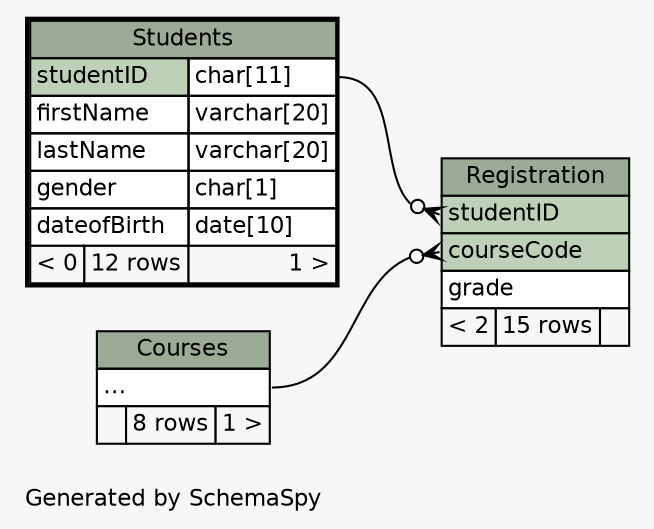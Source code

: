 // dot 2.30.1 on Linux 3.10.0-229.11.1.el7.x86_64
// SchemaSpy rev 590
digraph "twoDegreesRelationshipsDiagram" {
  graph [
    rankdir="RL"
    bgcolor="#f7f7f7"
    label="\nGenerated by SchemaSpy"
    labeljust="l"
    nodesep="0.18"
    ranksep="0.46"
    fontname="Helvetica"
    fontsize="11"
  ];
  node [
    fontname="Helvetica"
    fontsize="11"
    shape="plaintext"
  ];
  edge [
    arrowsize="0.8"
  ];
  "Registration":"courseCode":w -> "Courses":"elipses":e [arrowhead=none dir=back arrowtail=crowodot];
  "Registration":"studentID":w -> "Students":"studentID.type":e [arrowhead=none dir=back arrowtail=crowodot];
  "Courses" [
    label=<
    <TABLE BORDER="0" CELLBORDER="1" CELLSPACING="0" BGCOLOR="#ffffff">
      <TR><TD COLSPAN="3" BGCOLOR="#9bab96" ALIGN="CENTER">Courses</TD></TR>
      <TR><TD PORT="elipses" COLSPAN="3" ALIGN="LEFT">...</TD></TR>
      <TR><TD ALIGN="LEFT" BGCOLOR="#f7f7f7">  </TD><TD ALIGN="RIGHT" BGCOLOR="#f7f7f7">8 rows</TD><TD ALIGN="RIGHT" BGCOLOR="#f7f7f7">1 &gt;</TD></TR>
    </TABLE>>
    URL="Courses.html"
    tooltip="Courses"
  ];
  "Registration" [
    label=<
    <TABLE BORDER="0" CELLBORDER="1" CELLSPACING="0" BGCOLOR="#ffffff">
      <TR><TD COLSPAN="3" BGCOLOR="#9bab96" ALIGN="CENTER">Registration</TD></TR>
      <TR><TD PORT="studentID" COLSPAN="3" BGCOLOR="#bed1b8" ALIGN="LEFT">studentID</TD></TR>
      <TR><TD PORT="courseCode" COLSPAN="3" BGCOLOR="#bed1b8" ALIGN="LEFT">courseCode</TD></TR>
      <TR><TD PORT="grade" COLSPAN="3" ALIGN="LEFT">grade</TD></TR>
      <TR><TD ALIGN="LEFT" BGCOLOR="#f7f7f7">&lt; 2</TD><TD ALIGN="RIGHT" BGCOLOR="#f7f7f7">15 rows</TD><TD ALIGN="RIGHT" BGCOLOR="#f7f7f7">  </TD></TR>
    </TABLE>>
    URL="Registration.html"
    tooltip="Registration"
  ];
  "Students" [
    label=<
    <TABLE BORDER="2" CELLBORDER="1" CELLSPACING="0" BGCOLOR="#ffffff">
      <TR><TD COLSPAN="3" BGCOLOR="#9bab96" ALIGN="CENTER">Students</TD></TR>
      <TR><TD PORT="studentID" COLSPAN="2" BGCOLOR="#bed1b8" ALIGN="LEFT">studentID</TD><TD PORT="studentID.type" ALIGN="LEFT">char[11]</TD></TR>
      <TR><TD PORT="firstName" COLSPAN="2" ALIGN="LEFT">firstName</TD><TD PORT="firstName.type" ALIGN="LEFT">varchar[20]</TD></TR>
      <TR><TD PORT="lastName" COLSPAN="2" ALIGN="LEFT">lastName</TD><TD PORT="lastName.type" ALIGN="LEFT">varchar[20]</TD></TR>
      <TR><TD PORT="gender" COLSPAN="2" ALIGN="LEFT">gender</TD><TD PORT="gender.type" ALIGN="LEFT">char[1]</TD></TR>
      <TR><TD PORT="dateofBirth" COLSPAN="2" ALIGN="LEFT">dateofBirth</TD><TD PORT="dateofBirth.type" ALIGN="LEFT">date[10]</TD></TR>
      <TR><TD ALIGN="LEFT" BGCOLOR="#f7f7f7">&lt; 0</TD><TD ALIGN="RIGHT" BGCOLOR="#f7f7f7">12 rows</TD><TD ALIGN="RIGHT" BGCOLOR="#f7f7f7">1 &gt;</TD></TR>
    </TABLE>>
    URL="Students.html"
    tooltip="Students"
  ];
}
